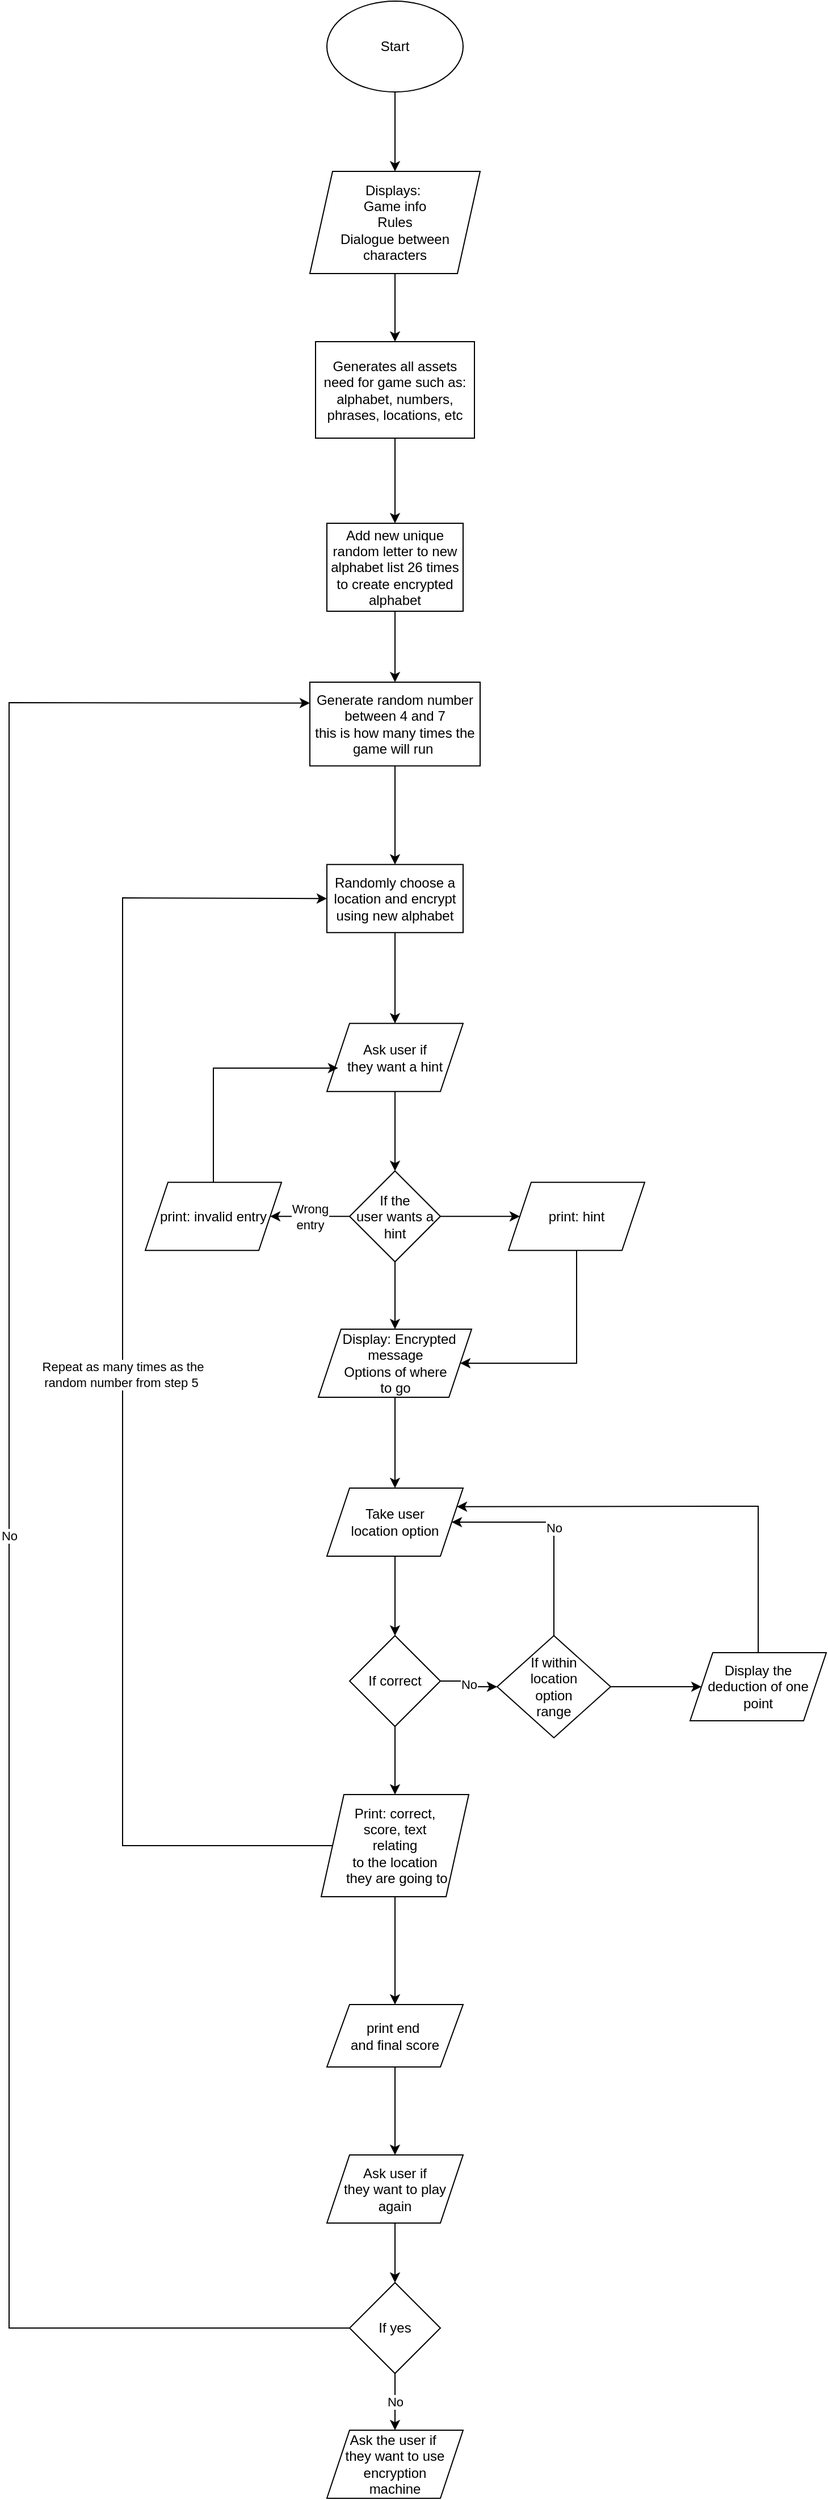<mxfile version="17.3.0" type="device"><diagram id="y7VIO-98dEFODvbGFr3_" name="Page-1"><mxGraphModel dx="1150" dy="2250" grid="1" gridSize="10" guides="1" tooltips="1" connect="1" arrows="1" fold="1" page="1" pageScale="1" pageWidth="850" pageHeight="1100" math="0" shadow="0"><root><mxCell id="0"/><mxCell id="1" parent="0"/><mxCell id="70UwPtfz-JqAye3T7jwM-7" value="" style="edgeStyle=orthogonalEdgeStyle;rounded=0;orthogonalLoop=1;jettySize=auto;html=1;" edge="1" parent="1" source="70UwPtfz-JqAye3T7jwM-1" target="70UwPtfz-JqAye3T7jwM-6"><mxGeometry relative="1" as="geometry"/></mxCell><mxCell id="70UwPtfz-JqAye3T7jwM-1" value="Start" style="ellipse;whiteSpace=wrap;html=1;" vertex="1" parent="1"><mxGeometry x="360" y="420" width="120" height="80" as="geometry"/></mxCell><mxCell id="70UwPtfz-JqAye3T7jwM-9" value="" style="edgeStyle=orthogonalEdgeStyle;rounded=0;orthogonalLoop=1;jettySize=auto;html=1;" edge="1" parent="1" source="70UwPtfz-JqAye3T7jwM-6" target="70UwPtfz-JqAye3T7jwM-8"><mxGeometry relative="1" as="geometry"/></mxCell><mxCell id="70UwPtfz-JqAye3T7jwM-6" value="Displays:&amp;nbsp;&lt;br&gt;Game info&lt;br&gt;Rules&lt;br&gt;Dialogue between characters" style="shape=parallelogram;perimeter=parallelogramPerimeter;whiteSpace=wrap;html=1;fixedSize=1;" vertex="1" parent="1"><mxGeometry x="345" y="570" width="150" height="90" as="geometry"/></mxCell><mxCell id="70UwPtfz-JqAye3T7jwM-11" value="" style="edgeStyle=orthogonalEdgeStyle;rounded=0;orthogonalLoop=1;jettySize=auto;html=1;" edge="1" parent="1" source="70UwPtfz-JqAye3T7jwM-8" target="70UwPtfz-JqAye3T7jwM-10"><mxGeometry relative="1" as="geometry"/></mxCell><mxCell id="70UwPtfz-JqAye3T7jwM-8" value="Generates all assets need for game such as:&lt;br&gt;alphabet, numbers,&lt;br&gt;phrases, locations, etc" style="whiteSpace=wrap;html=1;" vertex="1" parent="1"><mxGeometry x="350" y="720" width="140" height="85" as="geometry"/></mxCell><mxCell id="70UwPtfz-JqAye3T7jwM-13" value="" style="edgeStyle=orthogonalEdgeStyle;rounded=0;orthogonalLoop=1;jettySize=auto;html=1;" edge="1" parent="1" source="70UwPtfz-JqAye3T7jwM-10" target="70UwPtfz-JqAye3T7jwM-12"><mxGeometry relative="1" as="geometry"/></mxCell><mxCell id="70UwPtfz-JqAye3T7jwM-10" value="Add new unique random letter to new alphabet list 26 times to create encrypted alphabet" style="whiteSpace=wrap;html=1;" vertex="1" parent="1"><mxGeometry x="360" y="880" width="120" height="77.5" as="geometry"/></mxCell><mxCell id="70UwPtfz-JqAye3T7jwM-17" value="" style="edgeStyle=orthogonalEdgeStyle;rounded=0;orthogonalLoop=1;jettySize=auto;html=1;" edge="1" parent="1" source="70UwPtfz-JqAye3T7jwM-12" target="70UwPtfz-JqAye3T7jwM-16"><mxGeometry relative="1" as="geometry"/></mxCell><mxCell id="70UwPtfz-JqAye3T7jwM-12" value="Generate random number between 4 and 7&lt;br&gt;this is how many times the game will run&amp;nbsp;" style="whiteSpace=wrap;html=1;" vertex="1" parent="1"><mxGeometry x="345" y="1020" width="150" height="73.75" as="geometry"/></mxCell><mxCell id="70UwPtfz-JqAye3T7jwM-19" value="" style="edgeStyle=orthogonalEdgeStyle;rounded=0;orthogonalLoop=1;jettySize=auto;html=1;" edge="1" parent="1" source="70UwPtfz-JqAye3T7jwM-16" target="70UwPtfz-JqAye3T7jwM-18"><mxGeometry relative="1" as="geometry"/></mxCell><mxCell id="70UwPtfz-JqAye3T7jwM-16" value="Randomly choose a location and encrypt using new alphabet" style="whiteSpace=wrap;html=1;" vertex="1" parent="1"><mxGeometry x="360" y="1180.625" width="120" height="60" as="geometry"/></mxCell><mxCell id="70UwPtfz-JqAye3T7jwM-21" value="" style="edgeStyle=orthogonalEdgeStyle;rounded=0;orthogonalLoop=1;jettySize=auto;html=1;" edge="1" parent="1" source="70UwPtfz-JqAye3T7jwM-18" target="70UwPtfz-JqAye3T7jwM-20"><mxGeometry relative="1" as="geometry"/></mxCell><mxCell id="70UwPtfz-JqAye3T7jwM-18" value="Ask user if&lt;br&gt;they want a hint" style="shape=parallelogram;perimeter=parallelogramPerimeter;whiteSpace=wrap;html=1;fixedSize=1;" vertex="1" parent="1"><mxGeometry x="360" y="1320.625" width="120" height="60" as="geometry"/></mxCell><mxCell id="70UwPtfz-JqAye3T7jwM-25" value="Wrong&lt;br&gt;entry" style="edgeStyle=orthogonalEdgeStyle;rounded=0;orthogonalLoop=1;jettySize=auto;html=1;" edge="1" parent="1" source="70UwPtfz-JqAye3T7jwM-20" target="70UwPtfz-JqAye3T7jwM-24"><mxGeometry relative="1" as="geometry"/></mxCell><mxCell id="70UwPtfz-JqAye3T7jwM-28" value="" style="edgeStyle=orthogonalEdgeStyle;rounded=0;orthogonalLoop=1;jettySize=auto;html=1;" edge="1" parent="1" source="70UwPtfz-JqAye3T7jwM-20" target="70UwPtfz-JqAye3T7jwM-27"><mxGeometry relative="1" as="geometry"/></mxCell><mxCell id="70UwPtfz-JqAye3T7jwM-30" value="" style="edgeStyle=orthogonalEdgeStyle;rounded=0;orthogonalLoop=1;jettySize=auto;html=1;" edge="1" parent="1" source="70UwPtfz-JqAye3T7jwM-20" target="70UwPtfz-JqAye3T7jwM-29"><mxGeometry relative="1" as="geometry"/></mxCell><mxCell id="70UwPtfz-JqAye3T7jwM-20" value="If the &lt;br&gt;user wants a &lt;br&gt;hint" style="rhombus;whiteSpace=wrap;html=1;" vertex="1" parent="1"><mxGeometry x="380" y="1450.625" width="80" height="80" as="geometry"/></mxCell><mxCell id="70UwPtfz-JqAye3T7jwM-24" value="print: invalid entry" style="shape=parallelogram;perimeter=parallelogramPerimeter;whiteSpace=wrap;html=1;fixedSize=1;" vertex="1" parent="1"><mxGeometry x="200" y="1460.625" width="120" height="60" as="geometry"/></mxCell><mxCell id="70UwPtfz-JqAye3T7jwM-26" value="" style="endArrow=classic;html=1;rounded=0;entryX=0.083;entryY=0.656;entryDx=0;entryDy=0;entryPerimeter=0;" edge="1" parent="1" source="70UwPtfz-JqAye3T7jwM-24" target="70UwPtfz-JqAye3T7jwM-18"><mxGeometry width="50" height="50" relative="1" as="geometry"><mxPoint x="320" y="1300" as="sourcePoint"/><mxPoint x="370" y="1250" as="targetPoint"/><Array as="points"><mxPoint x="260" y="1360"/></Array></mxGeometry></mxCell><mxCell id="70UwPtfz-JqAye3T7jwM-27" value="print: hint" style="shape=parallelogram;perimeter=parallelogramPerimeter;whiteSpace=wrap;html=1;fixedSize=1;" vertex="1" parent="1"><mxGeometry x="520" y="1460.625" width="120" height="60" as="geometry"/></mxCell><mxCell id="70UwPtfz-JqAye3T7jwM-35" value="" style="edgeStyle=orthogonalEdgeStyle;rounded=0;orthogonalLoop=1;jettySize=auto;html=1;" edge="1" parent="1" source="70UwPtfz-JqAye3T7jwM-29" target="70UwPtfz-JqAye3T7jwM-34"><mxGeometry relative="1" as="geometry"/></mxCell><mxCell id="70UwPtfz-JqAye3T7jwM-29" value="&amp;nbsp; Display: Encrypted message&lt;br&gt;Options of where &lt;br&gt;to go" style="shape=parallelogram;perimeter=parallelogramPerimeter;whiteSpace=wrap;html=1;fixedSize=1;" vertex="1" parent="1"><mxGeometry x="352.5" y="1590" width="135" height="60" as="geometry"/></mxCell><mxCell id="70UwPtfz-JqAye3T7jwM-33" value="" style="endArrow=classic;html=1;rounded=0;exitX=0.5;exitY=1;exitDx=0;exitDy=0;entryX=1;entryY=0.5;entryDx=0;entryDy=0;" edge="1" parent="1" source="70UwPtfz-JqAye3T7jwM-27" target="70UwPtfz-JqAye3T7jwM-29"><mxGeometry width="50" height="50" relative="1" as="geometry"><mxPoint x="420" y="1360" as="sourcePoint"/><mxPoint x="470" y="1310" as="targetPoint"/><Array as="points"><mxPoint x="580" y="1620"/></Array></mxGeometry></mxCell><mxCell id="70UwPtfz-JqAye3T7jwM-37" value="" style="edgeStyle=orthogonalEdgeStyle;rounded=0;orthogonalLoop=1;jettySize=auto;html=1;" edge="1" parent="1" source="70UwPtfz-JqAye3T7jwM-34" target="70UwPtfz-JqAye3T7jwM-36"><mxGeometry relative="1" as="geometry"/></mxCell><mxCell id="70UwPtfz-JqAye3T7jwM-34" value="Take user &lt;br&gt;location option" style="shape=parallelogram;perimeter=parallelogramPerimeter;whiteSpace=wrap;html=1;fixedSize=1;" vertex="1" parent="1"><mxGeometry x="360" y="1730" width="120" height="60" as="geometry"/></mxCell><mxCell id="70UwPtfz-JqAye3T7jwM-41" value="" style="edgeStyle=orthogonalEdgeStyle;rounded=0;orthogonalLoop=1;jettySize=auto;html=1;" edge="1" parent="1" source="70UwPtfz-JqAye3T7jwM-36" target="70UwPtfz-JqAye3T7jwM-40"><mxGeometry relative="1" as="geometry"/></mxCell><mxCell id="70UwPtfz-JqAye3T7jwM-43" value="No" style="edgeStyle=orthogonalEdgeStyle;rounded=0;orthogonalLoop=1;jettySize=auto;html=1;" edge="1" parent="1" source="70UwPtfz-JqAye3T7jwM-36" target="70UwPtfz-JqAye3T7jwM-42"><mxGeometry relative="1" as="geometry"/></mxCell><mxCell id="70UwPtfz-JqAye3T7jwM-36" value="If correct" style="rhombus;whiteSpace=wrap;html=1;" vertex="1" parent="1"><mxGeometry x="380" y="1860" width="80" height="80" as="geometry"/></mxCell><mxCell id="70UwPtfz-JqAye3T7jwM-50" value="" style="edgeStyle=orthogonalEdgeStyle;rounded=0;orthogonalLoop=1;jettySize=auto;html=1;" edge="1" parent="1" source="70UwPtfz-JqAye3T7jwM-40" target="70UwPtfz-JqAye3T7jwM-49"><mxGeometry relative="1" as="geometry"/></mxCell><mxCell id="70UwPtfz-JqAye3T7jwM-40" value="Print: correct,&lt;br&gt;score, text &lt;br&gt;relating&lt;br&gt;to the location&lt;br&gt;&amp;nbsp;they are going to" style="shape=parallelogram;perimeter=parallelogramPerimeter;whiteSpace=wrap;html=1;fixedSize=1;" vertex="1" parent="1"><mxGeometry x="355" y="2000" width="130" height="90" as="geometry"/></mxCell><mxCell id="70UwPtfz-JqAye3T7jwM-46" value="" style="edgeStyle=orthogonalEdgeStyle;rounded=0;orthogonalLoop=1;jettySize=auto;html=1;" edge="1" parent="1" source="70UwPtfz-JqAye3T7jwM-42" target="70UwPtfz-JqAye3T7jwM-45"><mxGeometry relative="1" as="geometry"/></mxCell><mxCell id="70UwPtfz-JqAye3T7jwM-42" value="If within&lt;br&gt;location&lt;br&gt;option &lt;br&gt;range" style="rhombus;whiteSpace=wrap;html=1;" vertex="1" parent="1"><mxGeometry x="510" y="1860" width="100" height="90" as="geometry"/></mxCell><mxCell id="70UwPtfz-JqAye3T7jwM-44" value="No" style="endArrow=classic;html=1;rounded=0;exitX=0.5;exitY=0;exitDx=0;exitDy=0;entryX=1;entryY=0.5;entryDx=0;entryDy=0;" edge="1" parent="1" source="70UwPtfz-JqAye3T7jwM-42" target="70UwPtfz-JqAye3T7jwM-34"><mxGeometry width="50" height="50" relative="1" as="geometry"><mxPoint x="480" y="1880" as="sourcePoint"/><mxPoint x="530" y="1830" as="targetPoint"/><Array as="points"><mxPoint x="560" y="1760"/></Array></mxGeometry></mxCell><mxCell id="70UwPtfz-JqAye3T7jwM-45" value="Display the &lt;br&gt;deduction of one point" style="shape=parallelogram;perimeter=parallelogramPerimeter;whiteSpace=wrap;html=1;fixedSize=1;" vertex="1" parent="1"><mxGeometry x="680" y="1875" width="120" height="60" as="geometry"/></mxCell><mxCell id="70UwPtfz-JqAye3T7jwM-47" value="" style="endArrow=classic;html=1;rounded=0;exitX=0.5;exitY=0;exitDx=0;exitDy=0;entryX=1;entryY=0.25;entryDx=0;entryDy=0;" edge="1" parent="1" source="70UwPtfz-JqAye3T7jwM-45" target="70UwPtfz-JqAye3T7jwM-34"><mxGeometry width="50" height="50" relative="1" as="geometry"><mxPoint x="630" y="1870" as="sourcePoint"/><mxPoint x="740" y="1740" as="targetPoint"/><Array as="points"><mxPoint x="740" y="1746"/></Array></mxGeometry></mxCell><mxCell id="70UwPtfz-JqAye3T7jwM-48" value="Repeat as many times as the&lt;br&gt;random number from step 5&amp;nbsp;" style="endArrow=classic;html=1;rounded=0;exitX=0;exitY=0.5;exitDx=0;exitDy=0;entryX=0;entryY=0.5;entryDx=0;entryDy=0;" edge="1" parent="1" source="70UwPtfz-JqAye3T7jwM-40" target="70UwPtfz-JqAye3T7jwM-16"><mxGeometry width="50" height="50" relative="1" as="geometry"><mxPoint x="320" y="1710" as="sourcePoint"/><mxPoint x="370" y="1660" as="targetPoint"/><Array as="points"><mxPoint x="180" y="2045"/><mxPoint x="180" y="1620"/><mxPoint x="180" y="1210"/></Array></mxGeometry></mxCell><mxCell id="70UwPtfz-JqAye3T7jwM-52" value="" style="edgeStyle=orthogonalEdgeStyle;rounded=0;orthogonalLoop=1;jettySize=auto;html=1;" edge="1" parent="1" source="70UwPtfz-JqAye3T7jwM-49" target="70UwPtfz-JqAye3T7jwM-51"><mxGeometry relative="1" as="geometry"/></mxCell><mxCell id="70UwPtfz-JqAye3T7jwM-49" value="print end&amp;nbsp;&lt;br&gt;and final score&lt;br&gt;" style="shape=parallelogram;perimeter=parallelogramPerimeter;whiteSpace=wrap;html=1;fixedSize=1;" vertex="1" parent="1"><mxGeometry x="360" y="2185" width="120" height="55" as="geometry"/></mxCell><mxCell id="70UwPtfz-JqAye3T7jwM-54" value="" style="edgeStyle=orthogonalEdgeStyle;rounded=0;orthogonalLoop=1;jettySize=auto;html=1;" edge="1" parent="1" source="70UwPtfz-JqAye3T7jwM-51" target="70UwPtfz-JqAye3T7jwM-53"><mxGeometry relative="1" as="geometry"/></mxCell><mxCell id="70UwPtfz-JqAye3T7jwM-51" value="Ask user if &lt;br&gt;they want to play again" style="shape=parallelogram;perimeter=parallelogramPerimeter;whiteSpace=wrap;html=1;fixedSize=1;" vertex="1" parent="1"><mxGeometry x="360" y="2317.5" width="120" height="60" as="geometry"/></mxCell><mxCell id="70UwPtfz-JqAye3T7jwM-53" value="If yes" style="rhombus;whiteSpace=wrap;html=1;" vertex="1" parent="1"><mxGeometry x="380" y="2430" width="80" height="80" as="geometry"/></mxCell><mxCell id="70UwPtfz-JqAye3T7jwM-57" value="Ask the user if&amp;nbsp;&lt;br&gt;they want to use&lt;br&gt;encryption &lt;br&gt;machine" style="shape=parallelogram;perimeter=parallelogramPerimeter;whiteSpace=wrap;html=1;fixedSize=1;" vertex="1" parent="1"><mxGeometry x="360" y="2560" width="120" height="60" as="geometry"/></mxCell><mxCell id="70UwPtfz-JqAye3T7jwM-58" value="No" style="endArrow=classic;html=1;rounded=0;exitX=0.5;exitY=1;exitDx=0;exitDy=0;entryX=0.5;entryY=0;entryDx=0;entryDy=0;" edge="1" parent="1" source="70UwPtfz-JqAye3T7jwM-53" target="70UwPtfz-JqAye3T7jwM-57"><mxGeometry width="50" height="50" relative="1" as="geometry"><mxPoint x="250" y="2300" as="sourcePoint"/><mxPoint x="300" y="2250" as="targetPoint"/></mxGeometry></mxCell><mxCell id="70UwPtfz-JqAye3T7jwM-59" value="No" style="endArrow=classic;html=1;rounded=0;entryX=0;entryY=0.25;entryDx=0;entryDy=0;exitX=0;exitY=0.5;exitDx=0;exitDy=0;exitPerimeter=0;" edge="1" parent="1" source="70UwPtfz-JqAye3T7jwM-53" target="70UwPtfz-JqAye3T7jwM-12"><mxGeometry width="50" height="50" relative="1" as="geometry"><mxPoint x="370" y="2460" as="sourcePoint"/><mxPoint x="300" y="2250" as="targetPoint"/><Array as="points"><mxPoint x="80" y="2470"/><mxPoint x="80" y="1038"/></Array></mxGeometry></mxCell></root></mxGraphModel></diagram></mxfile>